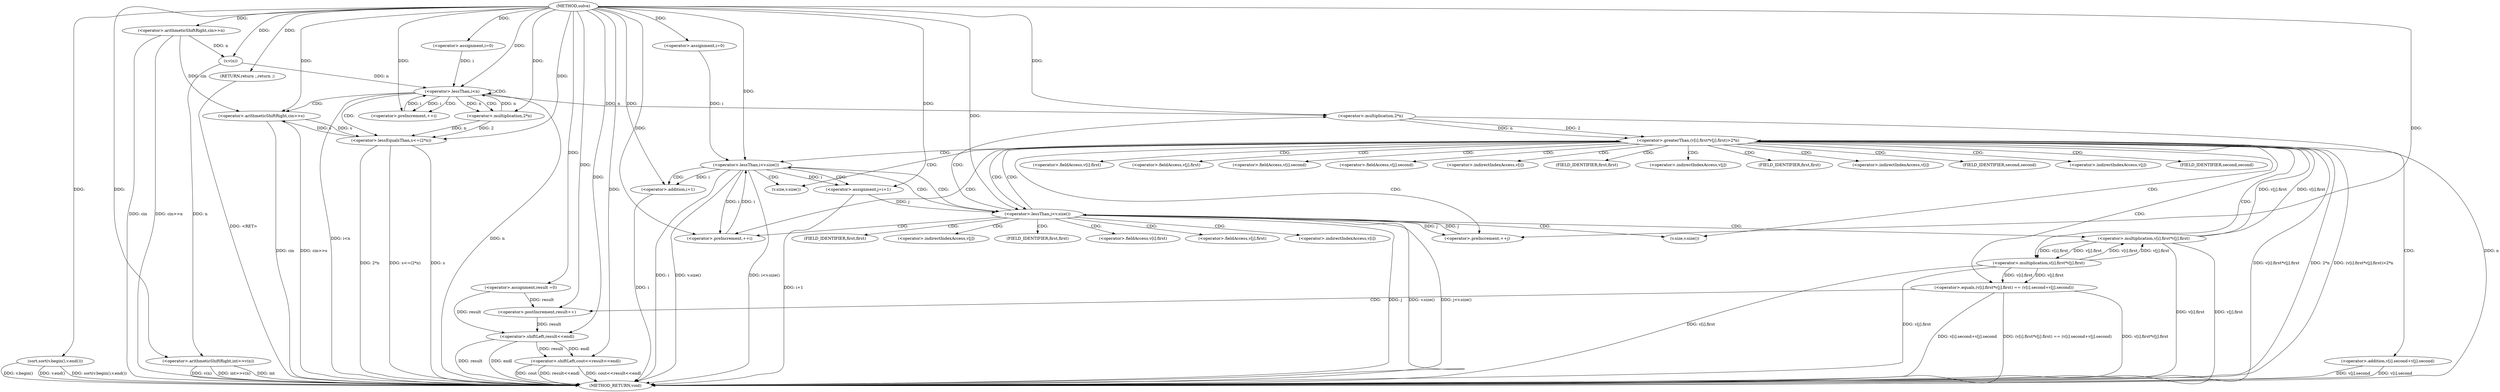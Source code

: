 digraph "solve" {  
"1000702" [label = "(METHOD,solve)" ]
"1000817" [label = "(METHOD_RETURN,void)" ]
"1000705" [label = "(<operator>.arithmeticShiftRight,cin>>n)" ]
"1000708" [label = "(<operator>.arithmeticShiftRight,int>>v(n))" ]
"1000735" [label = "(sort,sort(v.begin(),v.end()))" ]
"1000739" [label = "(<operator>.assignment,result =0)" ]
"1000811" [label = "(<operator>.shiftLeft,cout<<result<<endl)" ]
"1000816" [label = "(RETURN,return ;,return ;)" ]
"1000714" [label = "(<operator>.assignment,i=0)" ]
"1000717" [label = "(<operator>.lessThan,i<n)" ]
"1000720" [label = "(<operator>.preIncrement,++i)" ]
"1000744" [label = "(<operator>.assignment,i=0)" ]
"1000747" [label = "(<operator>.lessThan,i<v.size())" ]
"1000750" [label = "(<operator>.preIncrement,++i)" ]
"1000710" [label = "(v,v(n))" ]
"1000724" [label = "(<operator>.arithmeticShiftRight,cin>>s)" ]
"1000813" [label = "(<operator>.shiftLeft,result<<endl)" ]
"1000728" [label = "(<operator>.lessEqualsThan,s<=(2*n))" ]
"1000755" [label = "(<operator>.assignment,j=i+1)" ]
"1000760" [label = "(<operator>.lessThan,j<v.size())" ]
"1000763" [label = "(<operator>.preIncrement,++j)" ]
"1000730" [label = "(<operator>.multiplication,2*n)" ]
"1000757" [label = "(<operator>.addition,i+1)" ]
"1000767" [label = "(<operator>.greaterThan,(v[i].first*v[j].first)>2*n)" ]
"1000785" [label = "(<operator>.equals,(v[i].first*v[j].first) == (v[i].second+v[j].second))" ]
"1000809" [label = "(<operator>.postIncrement,result++)" ]
"1000768" [label = "(<operator>.multiplication,v[i].first*v[j].first)" ]
"1000779" [label = "(<operator>.multiplication,2*n)" ]
"1000786" [label = "(<operator>.multiplication,v[i].first*v[j].first)" ]
"1000797" [label = "(<operator>.addition,v[i].second+v[j].second)" ]
"1000749" [label = "(v.size,v.size())" ]
"1000762" [label = "(v.size,v.size())" ]
"1000769" [label = "(<operator>.fieldAccess,v[i].first)" ]
"1000774" [label = "(<operator>.fieldAccess,v[j].first)" ]
"1000787" [label = "(<operator>.fieldAccess,v[i].first)" ]
"1000792" [label = "(<operator>.fieldAccess,v[j].first)" ]
"1000798" [label = "(<operator>.fieldAccess,v[i].second)" ]
"1000803" [label = "(<operator>.fieldAccess,v[j].second)" ]
"1000770" [label = "(<operator>.indirectIndexAccess,v[i])" ]
"1000773" [label = "(FIELD_IDENTIFIER,first,first)" ]
"1000775" [label = "(<operator>.indirectIndexAccess,v[j])" ]
"1000778" [label = "(FIELD_IDENTIFIER,first,first)" ]
"1000788" [label = "(<operator>.indirectIndexAccess,v[i])" ]
"1000791" [label = "(FIELD_IDENTIFIER,first,first)" ]
"1000793" [label = "(<operator>.indirectIndexAccess,v[j])" ]
"1000796" [label = "(FIELD_IDENTIFIER,first,first)" ]
"1000799" [label = "(<operator>.indirectIndexAccess,v[i])" ]
"1000802" [label = "(FIELD_IDENTIFIER,second,second)" ]
"1000804" [label = "(<operator>.indirectIndexAccess,v[j])" ]
"1000807" [label = "(FIELD_IDENTIFIER,second,second)" ]
  "1000705" -> "1000817"  [ label = "DDG: cin"] 
  "1000705" -> "1000817"  [ label = "DDG: cin>>n"] 
  "1000708" -> "1000817"  [ label = "DDG: v(n)"] 
  "1000708" -> "1000817"  [ label = "DDG: int>>v(n)"] 
  "1000717" -> "1000817"  [ label = "DDG: n"] 
  "1000717" -> "1000817"  [ label = "DDG: i<n"] 
  "1000735" -> "1000817"  [ label = "DDG: v.begin()"] 
  "1000735" -> "1000817"  [ label = "DDG: v.end()"] 
  "1000735" -> "1000817"  [ label = "DDG: sort(v.begin(),v.end())"] 
  "1000747" -> "1000817"  [ label = "DDG: i"] 
  "1000747" -> "1000817"  [ label = "DDG: v.size()"] 
  "1000747" -> "1000817"  [ label = "DDG: i<v.size()"] 
  "1000757" -> "1000817"  [ label = "DDG: i"] 
  "1000755" -> "1000817"  [ label = "DDG: i+1"] 
  "1000760" -> "1000817"  [ label = "DDG: j"] 
  "1000760" -> "1000817"  [ label = "DDG: v.size()"] 
  "1000760" -> "1000817"  [ label = "DDG: j<v.size()"] 
  "1000768" -> "1000817"  [ label = "DDG: v[i].first"] 
  "1000768" -> "1000817"  [ label = "DDG: v[j].first"] 
  "1000767" -> "1000817"  [ label = "DDG: v[i].first*v[j].first"] 
  "1000779" -> "1000817"  [ label = "DDG: n"] 
  "1000767" -> "1000817"  [ label = "DDG: 2*n"] 
  "1000767" -> "1000817"  [ label = "DDG: (v[i].first*v[j].first)>2*n"] 
  "1000786" -> "1000817"  [ label = "DDG: v[i].first"] 
  "1000786" -> "1000817"  [ label = "DDG: v[j].first"] 
  "1000785" -> "1000817"  [ label = "DDG: v[i].first*v[j].first"] 
  "1000797" -> "1000817"  [ label = "DDG: v[i].second"] 
  "1000797" -> "1000817"  [ label = "DDG: v[j].second"] 
  "1000785" -> "1000817"  [ label = "DDG: v[i].second+v[j].second"] 
  "1000785" -> "1000817"  [ label = "DDG: (v[i].first*v[j].first) == (v[i].second+v[j].second)"] 
  "1000813" -> "1000817"  [ label = "DDG: result"] 
  "1000811" -> "1000817"  [ label = "DDG: result<<endl"] 
  "1000811" -> "1000817"  [ label = "DDG: cout<<result<<endl"] 
  "1000724" -> "1000817"  [ label = "DDG: cin"] 
  "1000724" -> "1000817"  [ label = "DDG: cin>>s"] 
  "1000728" -> "1000817"  [ label = "DDG: s"] 
  "1000728" -> "1000817"  [ label = "DDG: 2*n"] 
  "1000728" -> "1000817"  [ label = "DDG: s<=(2*n)"] 
  "1000816" -> "1000817"  [ label = "DDG: <RET>"] 
  "1000811" -> "1000817"  [ label = "DDG: cout"] 
  "1000708" -> "1000817"  [ label = "DDG: int"] 
  "1000813" -> "1000817"  [ label = "DDG: endl"] 
  "1000702" -> "1000739"  [ label = "DDG: "] 
  "1000702" -> "1000816"  [ label = "DDG: "] 
  "1000702" -> "1000705"  [ label = "DDG: "] 
  "1000702" -> "1000708"  [ label = "DDG: "] 
  "1000710" -> "1000708"  [ label = "DDG: n"] 
  "1000702" -> "1000714"  [ label = "DDG: "] 
  "1000702" -> "1000735"  [ label = "DDG: "] 
  "1000702" -> "1000744"  [ label = "DDG: "] 
  "1000702" -> "1000811"  [ label = "DDG: "] 
  "1000813" -> "1000811"  [ label = "DDG: endl"] 
  "1000813" -> "1000811"  [ label = "DDG: result"] 
  "1000705" -> "1000710"  [ label = "DDG: n"] 
  "1000702" -> "1000710"  [ label = "DDG: "] 
  "1000714" -> "1000717"  [ label = "DDG: i"] 
  "1000720" -> "1000717"  [ label = "DDG: i"] 
  "1000702" -> "1000717"  [ label = "DDG: "] 
  "1000710" -> "1000717"  [ label = "DDG: n"] 
  "1000730" -> "1000717"  [ label = "DDG: n"] 
  "1000717" -> "1000720"  [ label = "DDG: i"] 
  "1000702" -> "1000720"  [ label = "DDG: "] 
  "1000744" -> "1000747"  [ label = "DDG: i"] 
  "1000750" -> "1000747"  [ label = "DDG: i"] 
  "1000702" -> "1000747"  [ label = "DDG: "] 
  "1000702" -> "1000750"  [ label = "DDG: "] 
  "1000747" -> "1000750"  [ label = "DDG: i"] 
  "1000739" -> "1000813"  [ label = "DDG: result"] 
  "1000809" -> "1000813"  [ label = "DDG: result"] 
  "1000702" -> "1000813"  [ label = "DDG: "] 
  "1000705" -> "1000724"  [ label = "DDG: cin"] 
  "1000702" -> "1000724"  [ label = "DDG: "] 
  "1000728" -> "1000724"  [ label = "DDG: s"] 
  "1000747" -> "1000755"  [ label = "DDG: i"] 
  "1000702" -> "1000755"  [ label = "DDG: "] 
  "1000724" -> "1000728"  [ label = "DDG: s"] 
  "1000702" -> "1000728"  [ label = "DDG: "] 
  "1000730" -> "1000728"  [ label = "DDG: n"] 
  "1000730" -> "1000728"  [ label = "DDG: 2"] 
  "1000755" -> "1000760"  [ label = "DDG: j"] 
  "1000763" -> "1000760"  [ label = "DDG: j"] 
  "1000702" -> "1000760"  [ label = "DDG: "] 
  "1000760" -> "1000763"  [ label = "DDG: j"] 
  "1000702" -> "1000763"  [ label = "DDG: "] 
  "1000702" -> "1000730"  [ label = "DDG: "] 
  "1000717" -> "1000730"  [ label = "DDG: n"] 
  "1000747" -> "1000757"  [ label = "DDG: i"] 
  "1000702" -> "1000757"  [ label = "DDG: "] 
  "1000768" -> "1000767"  [ label = "DDG: v[j].first"] 
  "1000768" -> "1000767"  [ label = "DDG: v[i].first"] 
  "1000779" -> "1000767"  [ label = "DDG: n"] 
  "1000779" -> "1000767"  [ label = "DDG: 2"] 
  "1000786" -> "1000785"  [ label = "DDG: v[i].first"] 
  "1000786" -> "1000785"  [ label = "DDG: v[j].first"] 
  "1000786" -> "1000768"  [ label = "DDG: v[i].first"] 
  "1000786" -> "1000768"  [ label = "DDG: v[j].first"] 
  "1000702" -> "1000779"  [ label = "DDG: "] 
  "1000717" -> "1000779"  [ label = "DDG: n"] 
  "1000768" -> "1000786"  [ label = "DDG: v[i].first"] 
  "1000768" -> "1000786"  [ label = "DDG: v[j].first"] 
  "1000739" -> "1000809"  [ label = "DDG: result"] 
  "1000702" -> "1000809"  [ label = "DDG: "] 
  "1000717" -> "1000728"  [ label = "CDG: "] 
  "1000717" -> "1000717"  [ label = "CDG: "] 
  "1000717" -> "1000720"  [ label = "CDG: "] 
  "1000717" -> "1000730"  [ label = "CDG: "] 
  "1000717" -> "1000724"  [ label = "CDG: "] 
  "1000747" -> "1000760"  [ label = "CDG: "] 
  "1000747" -> "1000755"  [ label = "CDG: "] 
  "1000747" -> "1000757"  [ label = "CDG: "] 
  "1000747" -> "1000762"  [ label = "CDG: "] 
  "1000760" -> "1000775"  [ label = "CDG: "] 
  "1000760" -> "1000774"  [ label = "CDG: "] 
  "1000760" -> "1000773"  [ label = "CDG: "] 
  "1000760" -> "1000767"  [ label = "CDG: "] 
  "1000760" -> "1000778"  [ label = "CDG: "] 
  "1000760" -> "1000750"  [ label = "CDG: "] 
  "1000760" -> "1000768"  [ label = "CDG: "] 
  "1000760" -> "1000770"  [ label = "CDG: "] 
  "1000760" -> "1000769"  [ label = "CDG: "] 
  "1000760" -> "1000749"  [ label = "CDG: "] 
  "1000760" -> "1000747"  [ label = "CDG: "] 
  "1000760" -> "1000779"  [ label = "CDG: "] 
  "1000767" -> "1000760"  [ label = "CDG: "] 
  "1000767" -> "1000807"  [ label = "CDG: "] 
  "1000767" -> "1000785"  [ label = "CDG: "] 
  "1000767" -> "1000802"  [ label = "CDG: "] 
  "1000767" -> "1000804"  [ label = "CDG: "] 
  "1000767" -> "1000798"  [ label = "CDG: "] 
  "1000767" -> "1000799"  [ label = "CDG: "] 
  "1000767" -> "1000791"  [ label = "CDG: "] 
  "1000767" -> "1000786"  [ label = "CDG: "] 
  "1000767" -> "1000803"  [ label = "CDG: "] 
  "1000767" -> "1000788"  [ label = "CDG: "] 
  "1000767" -> "1000797"  [ label = "CDG: "] 
  "1000767" -> "1000787"  [ label = "CDG: "] 
  "1000767" -> "1000796"  [ label = "CDG: "] 
  "1000767" -> "1000793"  [ label = "CDG: "] 
  "1000767" -> "1000762"  [ label = "CDG: "] 
  "1000767" -> "1000792"  [ label = "CDG: "] 
  "1000767" -> "1000763"  [ label = "CDG: "] 
  "1000767" -> "1000750"  [ label = "CDG: "] 
  "1000767" -> "1000749"  [ label = "CDG: "] 
  "1000767" -> "1000747"  [ label = "CDG: "] 
  "1000785" -> "1000809"  [ label = "CDG: "] 
}
